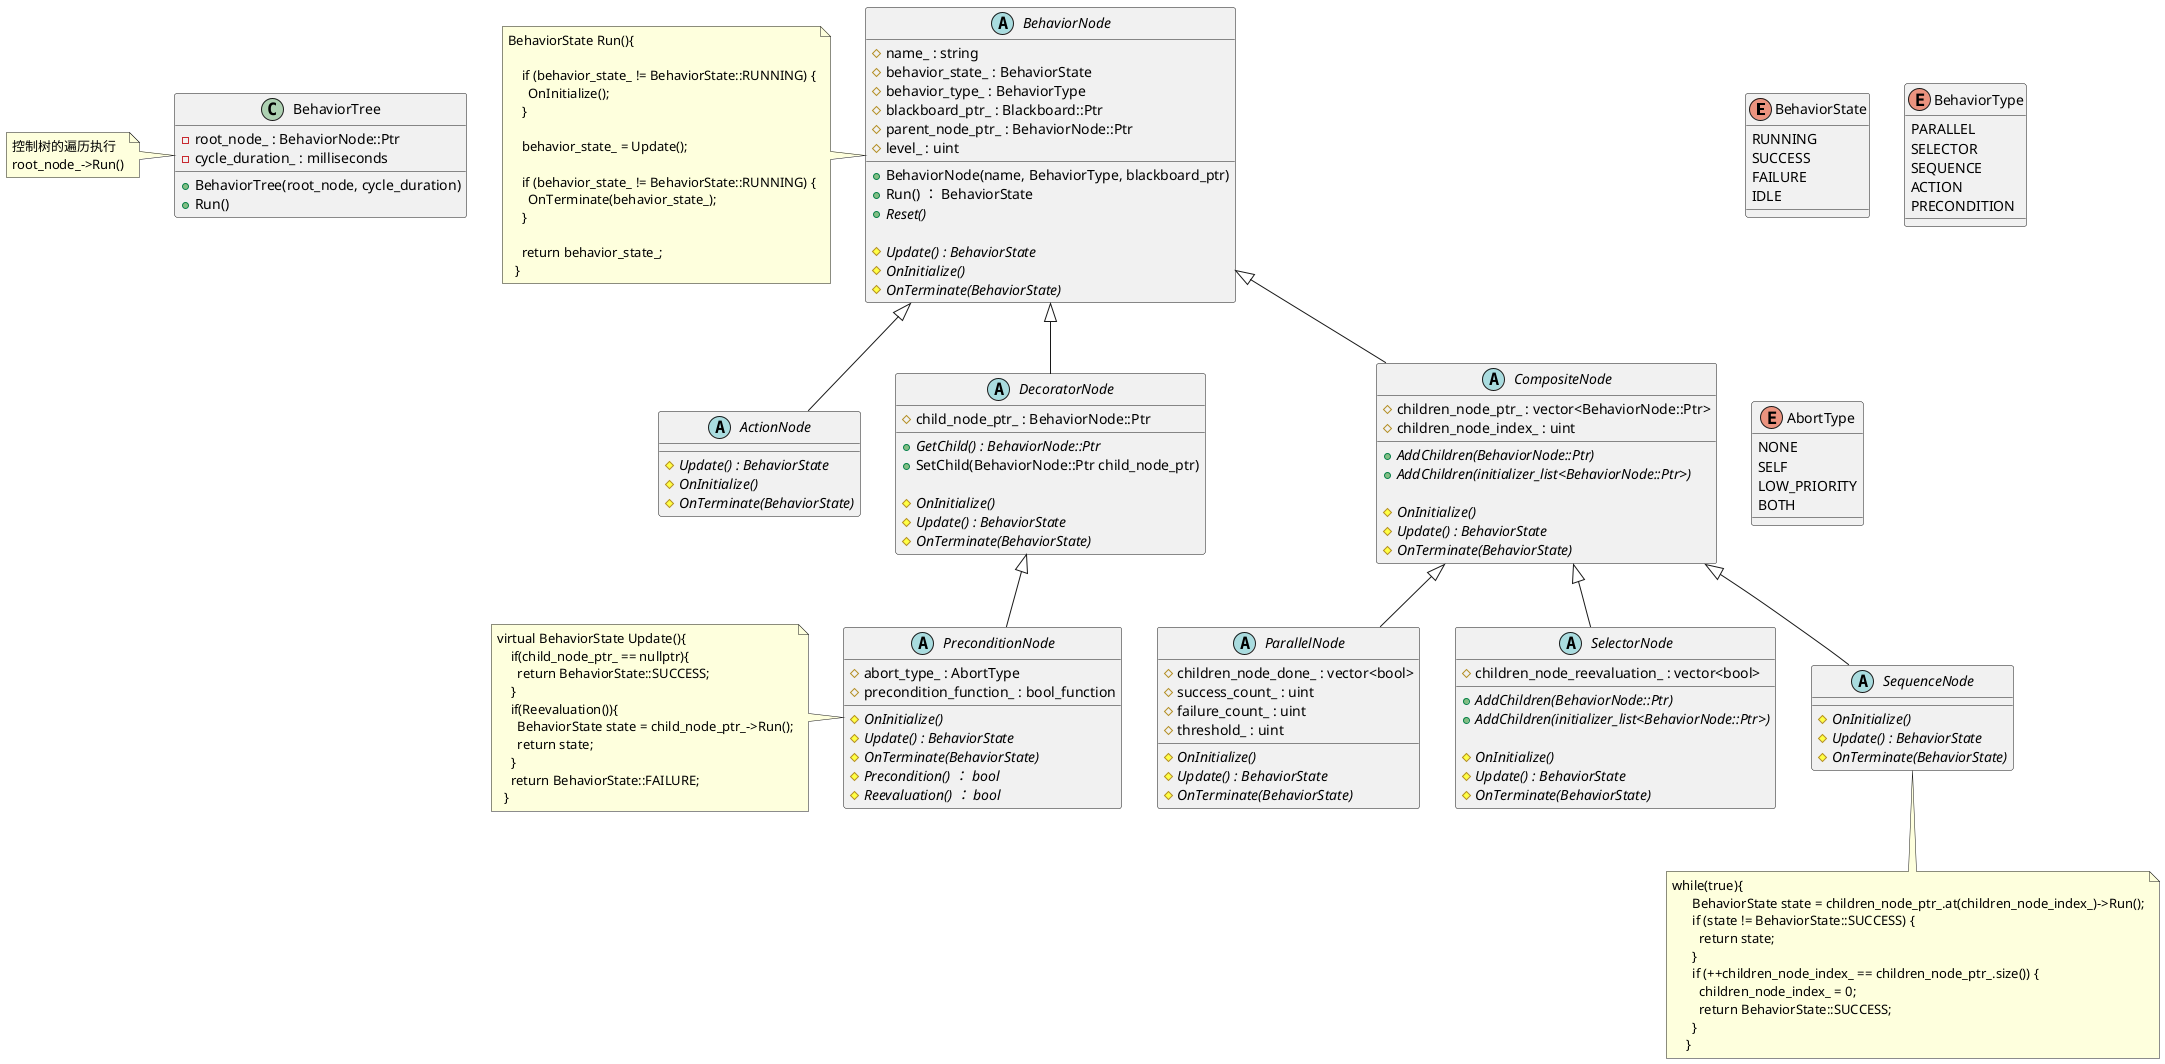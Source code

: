 @startuml

enum BehaviorState
{
   RUNNING
   SUCCESS 
   FAILURE 
   IDLE
}

enum BehaviorType
{
    PARALLEL
    SELECTOR
    SEQUENCE
    ACTION
    PRECONDITION
}

enum AbortType
{
    NONE 
    SELF 
    LOW_PRIORITY 
    BOTH
}

class BehaviorTree
{
    ' 行为树根节点
    -root_node_ : BehaviorNode::Ptr
    ' 树单次遍历时间
    -cycle_duration_ : milliseconds
    +BehaviorTree(root_node, cycle_duration)
    +Run()
}
note left of BehaviorTree
控制树的遍历执行
root_node_->Run()
endnote


abstract class BehaviorNode
{
    #name_ : string
    #behavior_state_ : BehaviorState
    #behavior_type_ : BehaviorType
    #blackboard_ptr_ : Blackboard::Ptr
    #parent_node_ptr_ : BehaviorNode::Ptr
    #level_ : uint

    +BehaviorNode(name, BehaviorType, blackboard_ptr)
    +Run() ： BehaviorState
    +{abstract} Reset()

    #{abstract} Update() : BehaviorState
    #{abstract} OnInitialize()
    #{abstract} OnTerminate(BehaviorState)
}

note left of BehaviorNode
BehaviorState Run(){

    if (behavior_state_ != BehaviorState::RUNNING) {
      OnInitialize();
    }

    behavior_state_ = Update();

    if (behavior_state_ != BehaviorState::RUNNING) {
      OnTerminate(behavior_state_);
    }

    return behavior_state_;
  }
endnote

abstract class ActionNode
{
    #{abstract} Update() : BehaviorState
    #{abstract} OnInitialize()
    #{abstract} OnTerminate(BehaviorState)
}

BehaviorNode <|-- ActionNode

abstract class DecoratorNode
{
    #child_node_ptr_ : BehaviorNode::Ptr

    +{abstract}GetChild() : BehaviorNode::Ptr
    +SetChild(BehaviorNode::Ptr child_node_ptr)

    #{abstract} OnInitialize()
    #{abstract} Update() : BehaviorState
    #{abstract} OnTerminate(BehaviorState)
}

BehaviorNode <|-- DecoratorNode


abstract PreconditionNode
{
    #abort_type_ : AbortType
    #precondition_function_ : bool_function

    #{abstract} OnInitialize()
    #{abstract} Update() : BehaviorState
    #{abstract} OnTerminate(BehaviorState)
    #{abstract} Precondition() ： bool
    #{abstract} Reevaluation() ： bool
}

note left of PreconditionNode
virtual BehaviorState Update(){
    if(child_node_ptr_ == nullptr){
      return BehaviorState::SUCCESS;
    }
    if(Reevaluation()){
      BehaviorState state = child_node_ptr_->Run();
      return state;
    }
    return BehaviorState::FAILURE;
  }
endnote 

DecoratorNode <|-- PreconditionNode

abstract CompositeNode
{
    #children_node_ptr_ : vector<BehaviorNode::Ptr>
    #children_node_index_ : uint
    +{abstract} AddChildren(BehaviorNode::Ptr)
    +{abstract} AddChildren(initializer_list<BehaviorNode::Ptr>)

    #{abstract} OnInitialize()
    #{abstract} Update() : BehaviorState
    #{abstract} OnTerminate(BehaviorState)
}

BehaviorNode <|-- CompositeNode

abstract SelectorNode
{
    #children_node_reevaluation_ : vector<bool>

    +{abstract} AddChildren(BehaviorNode::Ptr)
    +{abstract} AddChildren(initializer_list<BehaviorNode::Ptr>)

    #{abstract} OnInitialize()
    #{abstract} Update() : BehaviorState
    #{abstract} OnTerminate(BehaviorState)
}
CompositeNode <|-- SelectorNode

abstract SequenceNode 
{
    #{abstract} OnInitialize()
    #{abstract} Update() : BehaviorState
    #{abstract} OnTerminate(BehaviorState)  
}
note bottom of SequenceNode
while(true){
      BehaviorState state = children_node_ptr_.at(children_node_index_)->Run();
      if (state != BehaviorState::SUCCESS) {
        return state;
      }
      if (++children_node_index_ == children_node_ptr_.size()) {
        children_node_index_ = 0;
        return BehaviorState::SUCCESS;
      }
    }
endnote
CompositeNode <|-- SequenceNode

abstract ParallelNode 
{
    #children_node_done_ : vector<bool>
    #success_count_ : uint
    #failure_count_ : uint
    #threshold_ : uint

    #{abstract} OnInitialize()
    #{abstract} Update() : BehaviorState
    #{abstract} OnTerminate(BehaviorState)  
}
CompositeNode <|-- ParallelNode




@enduml